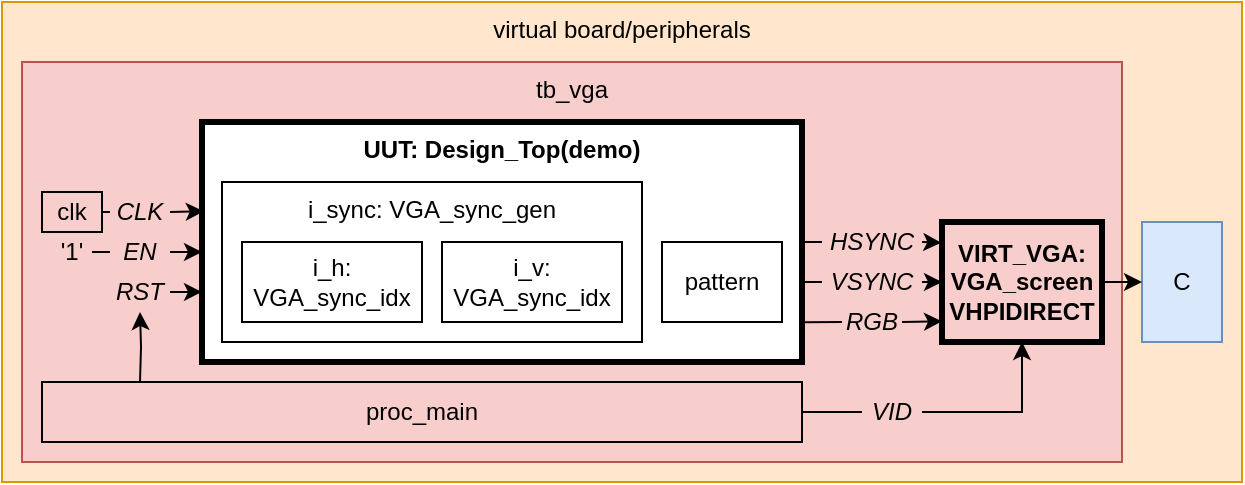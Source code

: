 <mxfile version="13.5.7" type="device"><diagram id="4ANCHk974o_7ar1aF-Iw" name="Page-1"><mxGraphModel dx="1034" dy="679" grid="1" gridSize="10" guides="1" tooltips="1" connect="1" arrows="1" fold="1" page="1" pageScale="1" pageWidth="3300" pageHeight="4681" math="0" shadow="0"><root><mxCell id="0"/><mxCell id="1" parent="0"/><mxCell id="Rsqb1KczRrEobwdDj-KQ-1" value="virtual board/peripherals" style="rounded=0;whiteSpace=wrap;html=1;verticalAlign=top;fillColor=#ffe6cc;strokeColor=#d79b00;" vertex="1" parent="1"><mxGeometry x="1400" y="2920" width="620" height="240" as="geometry"/></mxCell><mxCell id="Rsqb1KczRrEobwdDj-KQ-2" value="tb_vga" style="rounded=0;whiteSpace=wrap;html=1;strokeColor=#b85450;fillColor=#f8cecc;align=center;verticalAlign=top;" vertex="1" parent="1"><mxGeometry x="1410" y="2950" width="550" height="200" as="geometry"/></mxCell><mxCell id="Rsqb1KczRrEobwdDj-KQ-3" value="clk" style="rounded=0;whiteSpace=wrap;html=1;strokeColor=#000000;fillColor=none;align=center;" vertex="1" parent="1"><mxGeometry x="1420" y="3015" width="30" height="20" as="geometry"/></mxCell><mxCell id="Rsqb1KczRrEobwdDj-KQ-4" value="proc_main" style="rounded=0;whiteSpace=wrap;html=1;strokeColor=#000000;fillColor=none;align=center;" vertex="1" parent="1"><mxGeometry x="1420" y="3110" width="380" height="30" as="geometry"/></mxCell><mxCell id="Rsqb1KczRrEobwdDj-KQ-5" value="VIRT_VGA: VGA_screen&lt;br&gt;VHPIDIRECT" style="rounded=0;whiteSpace=wrap;html=1;strokeColor=#000000;fillColor=none;align=center;strokeWidth=3;fontStyle=1" vertex="1" parent="1"><mxGeometry x="1870" y="3030" width="80" height="60" as="geometry"/></mxCell><mxCell id="Rsqb1KczRrEobwdDj-KQ-6" value="UUT: Design_Top(demo)" style="rounded=0;whiteSpace=wrap;html=1;align=center;verticalAlign=top;fontStyle=1;strokeWidth=3;" vertex="1" parent="1"><mxGeometry x="1500" y="2980" width="300" height="120" as="geometry"/></mxCell><mxCell id="Rsqb1KczRrEobwdDj-KQ-8" value="i_sync: VGA_sync_gen" style="rounded=0;whiteSpace=wrap;html=1;strokeColor=#000000;fillColor=#ffffff;align=center;verticalAlign=top;" vertex="1" parent="1"><mxGeometry x="1510" y="3010" width="210" height="80" as="geometry"/></mxCell><mxCell id="Rsqb1KczRrEobwdDj-KQ-9" value="pattern" style="rounded=0;whiteSpace=wrap;html=1;strokeColor=#000000;fillColor=none;align=center;" vertex="1" parent="1"><mxGeometry x="1730" y="3040" width="60" height="40" as="geometry"/></mxCell><mxCell id="Rsqb1KczRrEobwdDj-KQ-10" value="&lt;span style=&quot;white-space: normal&quot;&gt;i_h:&lt;br&gt;VGA_sync_idx&lt;/span&gt;" style="rounded=0;whiteSpace=wrap;html=1;strokeColor=#000000;fillColor=#ffffff;align=center;" vertex="1" parent="1"><mxGeometry x="1520" y="3040" width="90" height="40" as="geometry"/></mxCell><mxCell id="Rsqb1KczRrEobwdDj-KQ-11" value="i_v:&lt;br&gt;VGA_sync_idx" style="rounded=0;whiteSpace=wrap;html=1;strokeColor=#000000;fillColor=#ffffff;align=center;" vertex="1" parent="1"><mxGeometry x="1620" y="3040" width="90" height="40" as="geometry"/></mxCell><mxCell id="Rsqb1KczRrEobwdDj-KQ-12" value="&lt;i&gt;CLK&lt;/i&gt;" style="rounded=0;whiteSpace=wrap;html=1;strokeColor=none;fillColor=none;align=center;" vertex="1" parent="1"><mxGeometry x="1454" y="3015" width="30" height="20" as="geometry"/></mxCell><mxCell id="Rsqb1KczRrEobwdDj-KQ-13" value="" style="endArrow=none;html=1;entryX=0;entryY=0.5;entryDx=0;entryDy=0;exitX=1;exitY=0.5;exitDx=0;exitDy=0;endFill=0;" edge="1" parent="1" source="Rsqb1KczRrEobwdDj-KQ-3" target="Rsqb1KczRrEobwdDj-KQ-12"><mxGeometry width="50" height="50" relative="1" as="geometry"><mxPoint x="1004" y="2985" as="sourcePoint"/><mxPoint x="1054" y="2935" as="targetPoint"/></mxGeometry></mxCell><mxCell id="Rsqb1KczRrEobwdDj-KQ-14" value="&lt;i&gt;EN&lt;/i&gt;" style="rounded=0;whiteSpace=wrap;html=1;strokeColor=none;fillColor=none;align=center;" vertex="1" parent="1"><mxGeometry x="1454" y="3035" width="30" height="20" as="geometry"/></mxCell><mxCell id="Rsqb1KczRrEobwdDj-KQ-15" value="" style="endArrow=classic;html=1;exitX=1;exitY=0.5;exitDx=0;exitDy=0;entryX=0;entryY=0.542;entryDx=0;entryDy=0;entryPerimeter=0;" edge="1" parent="1" source="Rsqb1KczRrEobwdDj-KQ-14"><mxGeometry width="50" height="50" relative="1" as="geometry"><mxPoint x="1380.0" y="3070" as="sourcePoint"/><mxPoint x="1500" y="3045.04" as="targetPoint"/></mxGeometry></mxCell><mxCell id="Rsqb1KczRrEobwdDj-KQ-16" value="" style="endArrow=classic;html=1;exitX=1;exitY=0.5;exitDx=0;exitDy=0;entryX=0.003;entryY=0.372;entryDx=0;entryDy=0;entryPerimeter=0;" edge="1" parent="1" source="Rsqb1KczRrEobwdDj-KQ-12"><mxGeometry width="50" height="50" relative="1" as="geometry"><mxPoint x="1380.0" y="3090" as="sourcePoint"/><mxPoint x="1500.9" y="3024.64" as="targetPoint"/></mxGeometry></mxCell><mxCell id="Rsqb1KczRrEobwdDj-KQ-17" value="&lt;i&gt;RST&lt;/i&gt;" style="rounded=0;whiteSpace=wrap;html=1;strokeColor=none;fillColor=none;align=center;" vertex="1" parent="1"><mxGeometry x="1454" y="3055" width="30" height="20" as="geometry"/></mxCell><mxCell id="Rsqb1KczRrEobwdDj-KQ-18" value="" style="endArrow=classic;html=1;exitX=1;exitY=0.5;exitDx=0;exitDy=0;entryX=0;entryY=0.708;entryDx=0;entryDy=0;entryPerimeter=0;" edge="1" parent="1" source="Rsqb1KczRrEobwdDj-KQ-17"><mxGeometry width="50" height="50" relative="1" as="geometry"><mxPoint x="1398" y="3080" as="sourcePoint"/><mxPoint x="1500" y="3064.96" as="targetPoint"/></mxGeometry></mxCell><mxCell id="Rsqb1KczRrEobwdDj-KQ-19" value="" style="endArrow=classic;html=1;entryX=0.5;entryY=1;entryDx=0;entryDy=0;edgeStyle=orthogonalEdgeStyle;rounded=0;" edge="1" parent="1" target="Rsqb1KczRrEobwdDj-KQ-17"><mxGeometry width="50" height="50" relative="1" as="geometry"><mxPoint x="1469" y="3110" as="sourcePoint"/><mxPoint x="1434" y="3090" as="targetPoint"/></mxGeometry></mxCell><mxCell id="Rsqb1KczRrEobwdDj-KQ-20" value="&lt;i&gt;HSYNC&lt;/i&gt;" style="rounded=0;whiteSpace=wrap;html=1;strokeColor=none;fillColor=none;align=center;" vertex="1" parent="1"><mxGeometry x="1810" y="3030" width="50" height="20" as="geometry"/></mxCell><mxCell id="Rsqb1KczRrEobwdDj-KQ-21" value="&lt;i&gt;VSYNC&lt;/i&gt;" style="rounded=0;whiteSpace=wrap;html=1;strokeColor=none;fillColor=none;align=center;" vertex="1" parent="1"><mxGeometry x="1810" y="3050" width="50" height="20" as="geometry"/></mxCell><mxCell id="Rsqb1KczRrEobwdDj-KQ-22" value="" style="endArrow=classic;html=1;exitX=1;exitY=0.5;exitDx=0;exitDy=0;entryX=0;entryY=0.5;entryDx=0;entryDy=0;" edge="1" parent="1" source="Rsqb1KczRrEobwdDj-KQ-21" target="Rsqb1KczRrEobwdDj-KQ-5"><mxGeometry width="50" height="50" relative="1" as="geometry"><mxPoint x="1841.0" y="3085" as="sourcePoint"/><mxPoint x="1930" y="2940" as="targetPoint"/></mxGeometry></mxCell><mxCell id="Rsqb1KczRrEobwdDj-KQ-23" value="" style="endArrow=classic;html=1;exitX=1;exitY=0.5;exitDx=0;exitDy=0;entryX=-0.004;entryY=0.172;entryDx=0;entryDy=0;entryPerimeter=0;" edge="1" parent="1" source="Rsqb1KczRrEobwdDj-KQ-20" target="Rsqb1KczRrEobwdDj-KQ-5"><mxGeometry width="50" height="50" relative="1" as="geometry"><mxPoint x="1841.0" y="3105" as="sourcePoint"/><mxPoint x="1890" y="2960" as="targetPoint"/></mxGeometry></mxCell><mxCell id="Rsqb1KczRrEobwdDj-KQ-24" value="&lt;i&gt;RGB&lt;/i&gt;" style="rounded=0;whiteSpace=wrap;html=1;strokeColor=none;fillColor=none;align=center;" vertex="1" parent="1"><mxGeometry x="1820" y="3070" width="30" height="20" as="geometry"/></mxCell><mxCell id="Rsqb1KczRrEobwdDj-KQ-25" value="" style="endArrow=classic;html=1;exitX=1;exitY=0.5;exitDx=0;exitDy=0;entryX=0;entryY=0.828;entryDx=0;entryDy=0;entryPerimeter=0;" edge="1" parent="1" source="Rsqb1KczRrEobwdDj-KQ-24" target="Rsqb1KczRrEobwdDj-KQ-5"><mxGeometry width="50" height="50" relative="1" as="geometry"><mxPoint x="1859" y="3095" as="sourcePoint"/><mxPoint x="1871" y="2940" as="targetPoint"/></mxGeometry></mxCell><mxCell id="Rsqb1KczRrEobwdDj-KQ-26" value="'1'" style="rounded=0;whiteSpace=wrap;html=1;strokeColor=none;fillColor=none;align=center;" vertex="1" parent="1"><mxGeometry x="1425" y="3035" width="20" height="20" as="geometry"/></mxCell><mxCell id="Rsqb1KczRrEobwdDj-KQ-27" value="" style="endArrow=none;html=1;entryX=0;entryY=0.5;entryDx=0;entryDy=0;exitX=1;exitY=0.5;exitDx=0;exitDy=0;endFill=0;" edge="1" parent="1" source="Rsqb1KczRrEobwdDj-KQ-26" target="Rsqb1KczRrEobwdDj-KQ-14"><mxGeometry width="50" height="50" relative="1" as="geometry"><mxPoint x="1455" y="3035" as="sourcePoint"/><mxPoint x="1464" y="3035" as="targetPoint"/></mxGeometry></mxCell><mxCell id="Rsqb1KczRrEobwdDj-KQ-28" value="" style="endArrow=none;html=1;entryX=0;entryY=0.5;entryDx=0;entryDy=0;endFill=0;exitX=1;exitY=0.5;exitDx=0;exitDy=0;" edge="1" parent="1" source="Rsqb1KczRrEobwdDj-KQ-6" target="Rsqb1KczRrEobwdDj-KQ-20"><mxGeometry width="50" height="50" relative="1" as="geometry"><mxPoint x="1840" y="2880" as="sourcePoint"/><mxPoint x="1399" y="3035" as="targetPoint"/></mxGeometry></mxCell><mxCell id="Rsqb1KczRrEobwdDj-KQ-29" value="" style="endArrow=none;html=1;entryX=0;entryY=0.5;entryDx=0;entryDy=0;endFill=0;exitX=0.999;exitY=0.667;exitDx=0;exitDy=0;exitPerimeter=0;" edge="1" parent="1" source="Rsqb1KczRrEobwdDj-KQ-6" target="Rsqb1KczRrEobwdDj-KQ-21"><mxGeometry width="50" height="50" relative="1" as="geometry"><mxPoint x="1750" y="2950" as="sourcePoint"/><mxPoint x="1840" y="3050" as="targetPoint"/></mxGeometry></mxCell><mxCell id="Rsqb1KczRrEobwdDj-KQ-30" value="" style="endArrow=none;html=1;entryX=0;entryY=0.5;entryDx=0;entryDy=0;endFill=0;exitX=1;exitY=0.834;exitDx=0;exitDy=0;exitPerimeter=0;" edge="1" parent="1" source="Rsqb1KczRrEobwdDj-KQ-6" target="Rsqb1KczRrEobwdDj-KQ-24"><mxGeometry width="50" height="50" relative="1" as="geometry"><mxPoint x="1770" y="3160" as="sourcePoint"/><mxPoint x="1840" y="3070" as="targetPoint"/></mxGeometry></mxCell><mxCell id="Rsqb1KczRrEobwdDj-KQ-31" value="C" style="rounded=0;whiteSpace=wrap;html=1;verticalAlign=middle;fillColor=#dae8fc;strokeColor=#6c8ebf;" vertex="1" parent="1"><mxGeometry x="1970" y="3030" width="40" height="60" as="geometry"/></mxCell><mxCell id="Rsqb1KczRrEobwdDj-KQ-32" value="" style="endArrow=classic;html=1;entryX=0;entryY=0.5;entryDx=0;entryDy=0;exitX=1;exitY=0.5;exitDx=0;exitDy=0;" edge="1" parent="1" source="Rsqb1KczRrEobwdDj-KQ-5" target="Rsqb1KczRrEobwdDj-KQ-31"><mxGeometry width="50" height="50" relative="1" as="geometry"><mxPoint x="2050" y="2850" as="sourcePoint"/><mxPoint x="1394" y="3085" as="targetPoint"/></mxGeometry></mxCell><mxCell id="Rsqb1KczRrEobwdDj-KQ-33" value="&lt;i&gt;VID&lt;/i&gt;" style="rounded=0;whiteSpace=wrap;html=1;strokeColor=none;fillColor=none;align=center;" vertex="1" parent="1"><mxGeometry x="1830" y="3115" width="30" height="20" as="geometry"/></mxCell><mxCell id="Rsqb1KczRrEobwdDj-KQ-34" value="" style="endArrow=none;html=1;entryX=0;entryY=0.5;entryDx=0;entryDy=0;endFill=0;exitX=1;exitY=0.5;exitDx=0;exitDy=0;" edge="1" parent="1" source="Rsqb1KczRrEobwdDj-KQ-4" target="Rsqb1KczRrEobwdDj-KQ-33"><mxGeometry width="50" height="50" relative="1" as="geometry"><mxPoint x="1830" y="3090.08" as="sourcePoint"/><mxPoint x="1850" y="3090" as="targetPoint"/></mxGeometry></mxCell><mxCell id="Rsqb1KczRrEobwdDj-KQ-35" value="" style="endArrow=classic;html=1;exitX=1;exitY=0.5;exitDx=0;exitDy=0;entryX=0.5;entryY=1;entryDx=0;entryDy=0;edgeStyle=orthogonalEdgeStyle;rounded=0;" edge="1" parent="1" source="Rsqb1KczRrEobwdDj-KQ-33" target="Rsqb1KczRrEobwdDj-KQ-5"><mxGeometry width="50" height="50" relative="1" as="geometry"><mxPoint x="1860" y="3090" as="sourcePoint"/><mxPoint x="1880" y="3089.68" as="targetPoint"/></mxGeometry></mxCell></root></mxGraphModel></diagram></mxfile>
